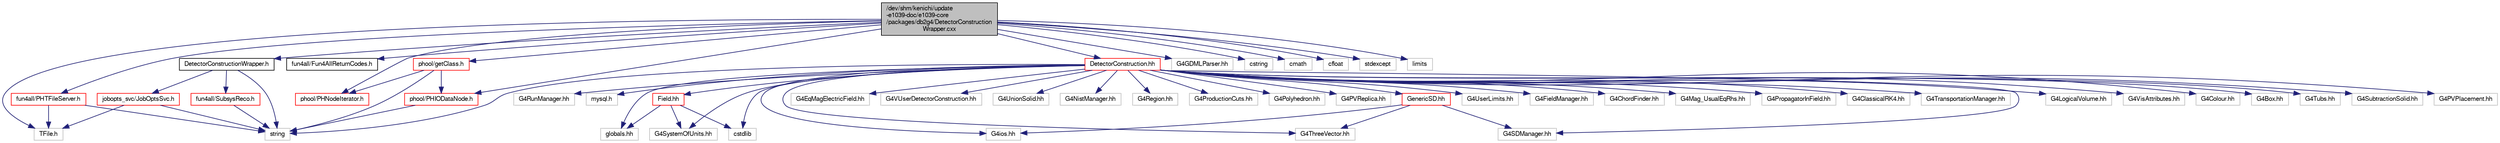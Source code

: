 digraph "/dev/shm/kenichi/update-e1039-doc/e1039-core/packages/db2g4/DetectorConstructionWrapper.cxx"
{
  bgcolor="transparent";
  edge [fontname="FreeSans",fontsize="10",labelfontname="FreeSans",labelfontsize="10"];
  node [fontname="FreeSans",fontsize="10",shape=record];
  Node1 [label="/dev/shm/kenichi/update\l-e1039-doc/e1039-core\l/packages/db2g4/DetectorConstruction\lWrapper.cxx",height=0.2,width=0.4,color="black", fillcolor="grey75", style="filled" fontcolor="black"];
  Node1 -> Node2 [color="midnightblue",fontsize="10",style="solid",fontname="FreeSans"];
  Node2 [label="DetectorConstructionWrapper.h",height=0.2,width=0.4,color="black",URL="$db/d3a/DetectorConstructionWrapper_8h.html"];
  Node2 -> Node3 [color="midnightblue",fontsize="10",style="solid",fontname="FreeSans"];
  Node3 [label="jobopts_svc/JobOptsSvc.h",height=0.2,width=0.4,color="red",URL="$da/d12/JobOptsSvc_8h.html"];
  Node3 -> Node4 [color="midnightblue",fontsize="10",style="solid",fontname="FreeSans"];
  Node4 [label="string",height=0.2,width=0.4,color="grey75"];
  Node3 -> Node5 [color="midnightblue",fontsize="10",style="solid",fontname="FreeSans"];
  Node5 [label="TFile.h",height=0.2,width=0.4,color="grey75"];
  Node2 -> Node6 [color="midnightblue",fontsize="10",style="solid",fontname="FreeSans"];
  Node6 [label="fun4all/SubsysReco.h",height=0.2,width=0.4,color="red",URL="$d5/dc2/SubsysReco_8h.html"];
  Node6 -> Node4 [color="midnightblue",fontsize="10",style="solid",fontname="FreeSans"];
  Node2 -> Node4 [color="midnightblue",fontsize="10",style="solid",fontname="FreeSans"];
  Node1 -> Node7 [color="midnightblue",fontsize="10",style="solid",fontname="FreeSans"];
  Node7 [label="DetectorConstruction.hh",height=0.2,width=0.4,color="red",URL="$d5/da8/DetectorConstruction_8hh.html"];
  Node7 -> Node8 [color="midnightblue",fontsize="10",style="solid",fontname="FreeSans"];
  Node8 [label="Field.hh",height=0.2,width=0.4,color="red",URL="$d2/dd0/Field_8hh.html"];
  Node8 -> Node9 [color="midnightblue",fontsize="10",style="solid",fontname="FreeSans"];
  Node9 [label="globals.hh",height=0.2,width=0.4,color="grey75"];
  Node8 -> Node10 [color="midnightblue",fontsize="10",style="solid",fontname="FreeSans"];
  Node10 [label="G4SystemOfUnits.hh",height=0.2,width=0.4,color="grey75"];
  Node8 -> Node11 [color="midnightblue",fontsize="10",style="solid",fontname="FreeSans"];
  Node11 [label="cstdlib",height=0.2,width=0.4,color="grey75"];
  Node7 -> Node12 [color="midnightblue",fontsize="10",style="solid",fontname="FreeSans"];
  Node12 [label="GenericSD.hh",height=0.2,width=0.4,color="red",URL="$d9/d77/GenericSD_8hh.html"];
  Node12 -> Node13 [color="midnightblue",fontsize="10",style="solid",fontname="FreeSans"];
  Node13 [label="G4ThreeVector.hh",height=0.2,width=0.4,color="grey75"];
  Node12 -> Node14 [color="midnightblue",fontsize="10",style="solid",fontname="FreeSans"];
  Node14 [label="G4SDManager.hh",height=0.2,width=0.4,color="grey75"];
  Node12 -> Node15 [color="midnightblue",fontsize="10",style="solid",fontname="FreeSans"];
  Node15 [label="G4ios.hh",height=0.2,width=0.4,color="grey75"];
  Node7 -> Node16 [color="midnightblue",fontsize="10",style="solid",fontname="FreeSans"];
  Node16 [label="G4EqMagElectricField.hh",height=0.2,width=0.4,color="grey75"];
  Node7 -> Node17 [color="midnightblue",fontsize="10",style="solid",fontname="FreeSans"];
  Node17 [label="G4VUserDetectorConstruction.hh",height=0.2,width=0.4,color="grey75"];
  Node7 -> Node13 [color="midnightblue",fontsize="10",style="solid",fontname="FreeSans"];
  Node7 -> Node18 [color="midnightblue",fontsize="10",style="solid",fontname="FreeSans"];
  Node18 [label="G4UnionSolid.hh",height=0.2,width=0.4,color="grey75"];
  Node7 -> Node19 [color="midnightblue",fontsize="10",style="solid",fontname="FreeSans"];
  Node19 [label="G4NistManager.hh",height=0.2,width=0.4,color="grey75"];
  Node7 -> Node20 [color="midnightblue",fontsize="10",style="solid",fontname="FreeSans"];
  Node20 [label="G4Region.hh",height=0.2,width=0.4,color="grey75"];
  Node7 -> Node21 [color="midnightblue",fontsize="10",style="solid",fontname="FreeSans"];
  Node21 [label="G4ProductionCuts.hh",height=0.2,width=0.4,color="grey75"];
  Node7 -> Node22 [color="midnightblue",fontsize="10",style="solid",fontname="FreeSans"];
  Node22 [label="G4Polyhedron.hh",height=0.2,width=0.4,color="grey75"];
  Node7 -> Node23 [color="midnightblue",fontsize="10",style="solid",fontname="FreeSans"];
  Node23 [label="G4PVReplica.hh",height=0.2,width=0.4,color="grey75"];
  Node7 -> Node24 [color="midnightblue",fontsize="10",style="solid",fontname="FreeSans"];
  Node24 [label="G4UserLimits.hh",height=0.2,width=0.4,color="grey75"];
  Node7 -> Node25 [color="midnightblue",fontsize="10",style="solid",fontname="FreeSans"];
  Node25 [label="G4FieldManager.hh",height=0.2,width=0.4,color="grey75"];
  Node7 -> Node26 [color="midnightblue",fontsize="10",style="solid",fontname="FreeSans"];
  Node26 [label="G4ChordFinder.hh",height=0.2,width=0.4,color="grey75"];
  Node7 -> Node27 [color="midnightblue",fontsize="10",style="solid",fontname="FreeSans"];
  Node27 [label="G4Mag_UsualEqRhs.hh",height=0.2,width=0.4,color="grey75"];
  Node7 -> Node28 [color="midnightblue",fontsize="10",style="solid",fontname="FreeSans"];
  Node28 [label="G4PropagatorInField.hh",height=0.2,width=0.4,color="grey75"];
  Node7 -> Node29 [color="midnightblue",fontsize="10",style="solid",fontname="FreeSans"];
  Node29 [label="G4ClassicalRK4.hh",height=0.2,width=0.4,color="grey75"];
  Node7 -> Node30 [color="midnightblue",fontsize="10",style="solid",fontname="FreeSans"];
  Node30 [label="G4TransportationManager.hh",height=0.2,width=0.4,color="grey75"];
  Node7 -> Node14 [color="midnightblue",fontsize="10",style="solid",fontname="FreeSans"];
  Node7 -> Node31 [color="midnightblue",fontsize="10",style="solid",fontname="FreeSans"];
  Node31 [label="G4LogicalVolume.hh",height=0.2,width=0.4,color="grey75"];
  Node7 -> Node32 [color="midnightblue",fontsize="10",style="solid",fontname="FreeSans"];
  Node32 [label="G4VisAttributes.hh",height=0.2,width=0.4,color="grey75"];
  Node7 -> Node33 [color="midnightblue",fontsize="10",style="solid",fontname="FreeSans"];
  Node33 [label="G4Colour.hh",height=0.2,width=0.4,color="grey75"];
  Node7 -> Node34 [color="midnightblue",fontsize="10",style="solid",fontname="FreeSans"];
  Node34 [label="G4Box.hh",height=0.2,width=0.4,color="grey75"];
  Node7 -> Node35 [color="midnightblue",fontsize="10",style="solid",fontname="FreeSans"];
  Node35 [label="G4Tubs.hh",height=0.2,width=0.4,color="grey75"];
  Node7 -> Node36 [color="midnightblue",fontsize="10",style="solid",fontname="FreeSans"];
  Node36 [label="G4SubtractionSolid.hh",height=0.2,width=0.4,color="grey75"];
  Node7 -> Node37 [color="midnightblue",fontsize="10",style="solid",fontname="FreeSans"];
  Node37 [label="G4PVPlacement.hh",height=0.2,width=0.4,color="grey75"];
  Node7 -> Node15 [color="midnightblue",fontsize="10",style="solid",fontname="FreeSans"];
  Node7 -> Node38 [color="midnightblue",fontsize="10",style="solid",fontname="FreeSans"];
  Node38 [label="G4RunManager.hh",height=0.2,width=0.4,color="grey75"];
  Node7 -> Node9 [color="midnightblue",fontsize="10",style="solid",fontname="FreeSans"];
  Node7 -> Node10 [color="midnightblue",fontsize="10",style="solid",fontname="FreeSans"];
  Node7 -> Node39 [color="midnightblue",fontsize="10",style="solid",fontname="FreeSans"];
  Node39 [label="mysql.h",height=0.2,width=0.4,color="grey75"];
  Node7 -> Node11 [color="midnightblue",fontsize="10",style="solid",fontname="FreeSans"];
  Node7 -> Node4 [color="midnightblue",fontsize="10",style="solid",fontname="FreeSans"];
  Node1 -> Node40 [color="midnightblue",fontsize="10",style="solid",fontname="FreeSans"];
  Node40 [label="fun4all/Fun4AllReturnCodes.h",height=0.2,width=0.4,color="black",URL="$da/dc1/Fun4AllReturnCodes_8h.html"];
  Node1 -> Node41 [color="midnightblue",fontsize="10",style="solid",fontname="FreeSans"];
  Node41 [label="fun4all/PHTFileServer.h",height=0.2,width=0.4,color="red",URL="$d6/de6/PHTFileServer_8h.html",tooltip="TFile clean handling. "];
  Node41 -> Node4 [color="midnightblue",fontsize="10",style="solid",fontname="FreeSans"];
  Node41 -> Node5 [color="midnightblue",fontsize="10",style="solid",fontname="FreeSans"];
  Node1 -> Node42 [color="midnightblue",fontsize="10",style="solid",fontname="FreeSans"];
  Node42 [label="phool/PHNodeIterator.h",height=0.2,width=0.4,color="red",URL="$d8/dfd/PHNodeIterator_8h.html"];
  Node1 -> Node43 [color="midnightblue",fontsize="10",style="solid",fontname="FreeSans"];
  Node43 [label="phool/PHIODataNode.h",height=0.2,width=0.4,color="red",URL="$d3/d79/PHIODataNode_8h.html"];
  Node43 -> Node4 [color="midnightblue",fontsize="10",style="solid",fontname="FreeSans"];
  Node1 -> Node44 [color="midnightblue",fontsize="10",style="solid",fontname="FreeSans"];
  Node44 [label="phool/getClass.h",height=0.2,width=0.4,color="red",URL="$dd/dd4/getClass_8h.html"];
  Node44 -> Node42 [color="midnightblue",fontsize="10",style="solid",fontname="FreeSans"];
  Node44 -> Node43 [color="midnightblue",fontsize="10",style="solid",fontname="FreeSans"];
  Node44 -> Node4 [color="midnightblue",fontsize="10",style="solid",fontname="FreeSans"];
  Node1 -> Node45 [color="midnightblue",fontsize="10",style="solid",fontname="FreeSans"];
  Node45 [label="G4GDMLParser.hh",height=0.2,width=0.4,color="grey75"];
  Node1 -> Node5 [color="midnightblue",fontsize="10",style="solid",fontname="FreeSans"];
  Node1 -> Node46 [color="midnightblue",fontsize="10",style="solid",fontname="FreeSans"];
  Node46 [label="cstring",height=0.2,width=0.4,color="grey75"];
  Node1 -> Node47 [color="midnightblue",fontsize="10",style="solid",fontname="FreeSans"];
  Node47 [label="cmath",height=0.2,width=0.4,color="grey75"];
  Node1 -> Node48 [color="midnightblue",fontsize="10",style="solid",fontname="FreeSans"];
  Node48 [label="cfloat",height=0.2,width=0.4,color="grey75"];
  Node1 -> Node49 [color="midnightblue",fontsize="10",style="solid",fontname="FreeSans"];
  Node49 [label="stdexcept",height=0.2,width=0.4,color="grey75"];
  Node1 -> Node50 [color="midnightblue",fontsize="10",style="solid",fontname="FreeSans"];
  Node50 [label="limits",height=0.2,width=0.4,color="grey75"];
}

